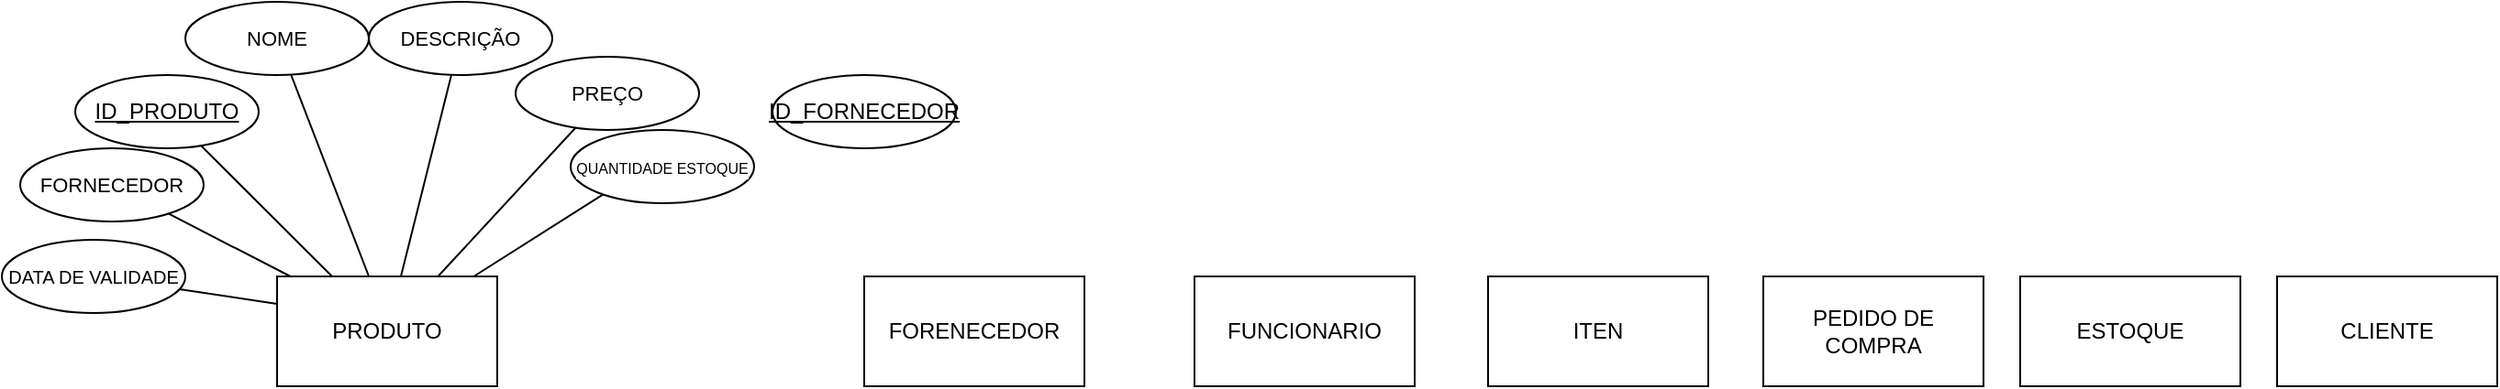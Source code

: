 <mxfile version="24.4.0" type="github">
  <diagram name="Página-1" id="sjnM--gIX61gZ9Nr2OTS">
    <mxGraphModel dx="2200" dy="1868" grid="1" gridSize="10" guides="1" tooltips="1" connect="1" arrows="1" fold="1" page="1" pageScale="1" pageWidth="827" pageHeight="1169" math="0" shadow="0">
      <root>
        <mxCell id="0" />
        <mxCell id="1" parent="0" />
        <mxCell id="8owuQO46JdRlv9yFXmdw-1" value="ITEN" style="rounded=0;whiteSpace=wrap;html=1;" vertex="1" parent="1">
          <mxGeometry x="490" y="50" width="120" height="60" as="geometry" />
        </mxCell>
        <mxCell id="8owuQO46JdRlv9yFXmdw-2" value="FUNCIONARIO" style="rounded=0;whiteSpace=wrap;html=1;" vertex="1" parent="1">
          <mxGeometry x="330" y="50" width="120" height="60" as="geometry" />
        </mxCell>
        <mxCell id="8owuQO46JdRlv9yFXmdw-3" value="PRODUTO" style="rounded=0;whiteSpace=wrap;html=1;" vertex="1" parent="1">
          <mxGeometry x="-170" y="50" width="120" height="60" as="geometry" />
        </mxCell>
        <mxCell id="8owuQO46JdRlv9yFXmdw-4" value="FORENECEDOR" style="rounded=0;whiteSpace=wrap;html=1;" vertex="1" parent="1">
          <mxGeometry x="150" y="50" width="120" height="60" as="geometry" />
        </mxCell>
        <mxCell id="8owuQO46JdRlv9yFXmdw-5" value="PEDIDO DE COMPRA" style="rounded=0;whiteSpace=wrap;html=1;" vertex="1" parent="1">
          <mxGeometry x="640" y="50" width="120" height="60" as="geometry" />
        </mxCell>
        <mxCell id="8owuQO46JdRlv9yFXmdw-6" value="CLIENTE" style="rounded=0;whiteSpace=wrap;html=1;" vertex="1" parent="1">
          <mxGeometry x="920" y="50" width="120" height="60" as="geometry" />
        </mxCell>
        <mxCell id="8owuQO46JdRlv9yFXmdw-7" value="ESTOQUE" style="rounded=0;whiteSpace=wrap;html=1;" vertex="1" parent="1">
          <mxGeometry x="780" y="50" width="120" height="60" as="geometry" />
        </mxCell>
        <mxCell id="8owuQO46JdRlv9yFXmdw-9" style="rounded=0;orthogonalLoop=1;jettySize=auto;html=1;endArrow=none;endFill=0;" edge="1" parent="1" source="8owuQO46JdRlv9yFXmdw-8" target="8owuQO46JdRlv9yFXmdw-3">
          <mxGeometry relative="1" as="geometry" />
        </mxCell>
        <mxCell id="8owuQO46JdRlv9yFXmdw-8" value="ID_PRODUTO" style="ellipse;whiteSpace=wrap;html=1;align=center;fontStyle=4;" vertex="1" parent="1">
          <mxGeometry x="-280" y="-60" width="100" height="40" as="geometry" />
        </mxCell>
        <mxCell id="8owuQO46JdRlv9yFXmdw-11" style="edgeStyle=none;rounded=0;orthogonalLoop=1;jettySize=auto;html=1;entryX=0.417;entryY=0;entryDx=0;entryDy=0;strokeColor=default;align=center;verticalAlign=middle;fontFamily=Helvetica;fontSize=11;fontColor=default;labelBackgroundColor=default;endArrow=none;endFill=0;entryPerimeter=0;" edge="1" parent="1" source="8owuQO46JdRlv9yFXmdw-10" target="8owuQO46JdRlv9yFXmdw-3">
          <mxGeometry relative="1" as="geometry" />
        </mxCell>
        <mxCell id="8owuQO46JdRlv9yFXmdw-10" value="NOME" style="ellipse;whiteSpace=wrap;html=1;align=center;fontFamily=Helvetica;fontSize=11;fontColor=default;labelBackgroundColor=default;" vertex="1" parent="1">
          <mxGeometry x="-220" y="-100" width="100" height="40" as="geometry" />
        </mxCell>
        <mxCell id="8owuQO46JdRlv9yFXmdw-13" style="edgeStyle=none;rounded=0;orthogonalLoop=1;jettySize=auto;html=1;strokeColor=default;align=center;verticalAlign=middle;fontFamily=Helvetica;fontSize=11;fontColor=default;labelBackgroundColor=default;endArrow=none;endFill=0;" edge="1" parent="1" source="8owuQO46JdRlv9yFXmdw-12" target="8owuQO46JdRlv9yFXmdw-3">
          <mxGeometry relative="1" as="geometry" />
        </mxCell>
        <mxCell id="8owuQO46JdRlv9yFXmdw-12" value="DESCRIÇÃO" style="ellipse;whiteSpace=wrap;html=1;align=center;fontFamily=Helvetica;fontSize=11;fontColor=default;labelBackgroundColor=default;" vertex="1" parent="1">
          <mxGeometry x="-120" y="-100" width="100" height="40" as="geometry" />
        </mxCell>
        <mxCell id="8owuQO46JdRlv9yFXmdw-16" style="edgeStyle=none;rounded=0;orthogonalLoop=1;jettySize=auto;html=1;strokeColor=default;align=center;verticalAlign=middle;fontFamily=Helvetica;fontSize=11;fontColor=default;labelBackgroundColor=default;endArrow=none;endFill=0;" edge="1" parent="1" source="8owuQO46JdRlv9yFXmdw-14" target="8owuQO46JdRlv9yFXmdw-3">
          <mxGeometry relative="1" as="geometry" />
        </mxCell>
        <mxCell id="8owuQO46JdRlv9yFXmdw-14" value="PREÇO" style="ellipse;whiteSpace=wrap;html=1;align=center;fontFamily=Helvetica;fontSize=11;fontColor=default;labelBackgroundColor=default;" vertex="1" parent="1">
          <mxGeometry x="-40" y="-70" width="100" height="40" as="geometry" />
        </mxCell>
        <mxCell id="8owuQO46JdRlv9yFXmdw-17" style="edgeStyle=none;rounded=0;orthogonalLoop=1;jettySize=auto;html=1;strokeColor=default;align=center;verticalAlign=middle;fontFamily=Helvetica;fontSize=11;fontColor=default;labelBackgroundColor=default;endArrow=none;endFill=0;exitX=0.187;exitY=0.864;exitDx=0;exitDy=0;exitPerimeter=0;" edge="1" parent="1" source="8owuQO46JdRlv9yFXmdw-19" target="8owuQO46JdRlv9yFXmdw-3">
          <mxGeometry relative="1" as="geometry">
            <mxPoint x="54.645" y="-15.858" as="sourcePoint" />
          </mxGeometry>
        </mxCell>
        <mxCell id="8owuQO46JdRlv9yFXmdw-19" value="&lt;font style=&quot;font-size: 8px;&quot;&gt;QUANTIDADE ESTOQUE&lt;/font&gt;" style="ellipse;whiteSpace=wrap;html=1;align=center;fontFamily=Helvetica;fontSize=11;fontColor=default;labelBackgroundColor=default;" vertex="1" parent="1">
          <mxGeometry x="-10" y="-30" width="100" height="40" as="geometry" />
        </mxCell>
        <mxCell id="8owuQO46JdRlv9yFXmdw-22" style="edgeStyle=none;rounded=0;orthogonalLoop=1;jettySize=auto;html=1;entryX=0.059;entryY=-0.002;entryDx=0;entryDy=0;strokeColor=default;align=center;verticalAlign=middle;fontFamily=Helvetica;fontSize=11;fontColor=default;labelBackgroundColor=default;endArrow=none;endFill=0;entryPerimeter=0;" edge="1" parent="1" source="8owuQO46JdRlv9yFXmdw-21" target="8owuQO46JdRlv9yFXmdw-3">
          <mxGeometry relative="1" as="geometry">
            <mxPoint x="-180" y="40" as="targetPoint" />
          </mxGeometry>
        </mxCell>
        <mxCell id="8owuQO46JdRlv9yFXmdw-21" value="FORNECEDOR" style="ellipse;whiteSpace=wrap;html=1;align=center;fontFamily=Helvetica;fontSize=11;fontColor=default;labelBackgroundColor=default;" vertex="1" parent="1">
          <mxGeometry x="-310" y="-20" width="100" height="40" as="geometry" />
        </mxCell>
        <mxCell id="8owuQO46JdRlv9yFXmdw-24" style="edgeStyle=none;rounded=0;orthogonalLoop=1;jettySize=auto;html=1;entryX=0;entryY=0.25;entryDx=0;entryDy=0;strokeColor=default;align=center;verticalAlign=middle;fontFamily=Helvetica;fontSize=11;fontColor=default;labelBackgroundColor=default;endArrow=none;endFill=0;" edge="1" parent="1" source="8owuQO46JdRlv9yFXmdw-23" target="8owuQO46JdRlv9yFXmdw-3">
          <mxGeometry relative="1" as="geometry">
            <mxPoint x="-180" y="55" as="targetPoint" />
          </mxGeometry>
        </mxCell>
        <mxCell id="8owuQO46JdRlv9yFXmdw-23" value="&lt;font style=&quot;font-size: 10px;&quot;&gt;DATA DE VALIDADE&lt;/font&gt;" style="ellipse;whiteSpace=wrap;html=1;align=center;fontFamily=Helvetica;fontSize=11;fontColor=default;labelBackgroundColor=default;" vertex="1" parent="1">
          <mxGeometry x="-320" y="30" width="100" height="40" as="geometry" />
        </mxCell>
        <mxCell id="8owuQO46JdRlv9yFXmdw-25" value="ID_FORNECEDOR" style="ellipse;whiteSpace=wrap;html=1;align=center;fontStyle=4;" vertex="1" parent="1">
          <mxGeometry x="100" y="-60" width="100" height="40" as="geometry" />
        </mxCell>
      </root>
    </mxGraphModel>
  </diagram>
</mxfile>
